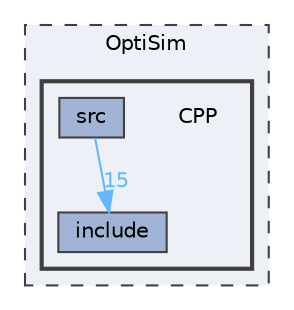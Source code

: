 digraph "OptiSim/CPP"
{
 // LATEX_PDF_SIZE
  bgcolor="transparent";
  edge [fontname=Helvetica,fontsize=10,labelfontname=Helvetica,labelfontsize=10];
  node [fontname=Helvetica,fontsize=10,shape=box,height=0.2,width=0.4];
  compound=true
  subgraph clusterdir_d459a611694dda7a142dbf4cd99b2396 {
    graph [ bgcolor="#edf0f7", pencolor="grey25", label="OptiSim", fontname=Helvetica,fontsize=10 style="filled,dashed", URL="dir_d459a611694dda7a142dbf4cd99b2396.html",tooltip=""]
  subgraph clusterdir_ebd350a6ab8457145effad1be399dc3a {
    graph [ bgcolor="#edf0f7", pencolor="grey25", label="", fontname=Helvetica,fontsize=10 style="filled,bold", URL="dir_ebd350a6ab8457145effad1be399dc3a.html",tooltip=""]
    dir_ebd350a6ab8457145effad1be399dc3a [shape=plaintext, label="CPP"];
  dir_0f718e06ddc72c01edefacd30646ef9f [label="include", fillcolor="#a2b4d6", color="grey25", style="filled", URL="dir_0f718e06ddc72c01edefacd30646ef9f.html",tooltip=""];
  dir_002d1f8d90499406954a7a117b579eab [label="src", fillcolor="#a2b4d6", color="grey25", style="filled", URL="dir_002d1f8d90499406954a7a117b579eab.html",tooltip=""];
  }
  }
  dir_002d1f8d90499406954a7a117b579eab->dir_0f718e06ddc72c01edefacd30646ef9f [headlabel="15", labeldistance=1.5 headhref="dir_000003_000001.html" href="dir_000003_000001.html" color="steelblue1" fontcolor="steelblue1"];
}
